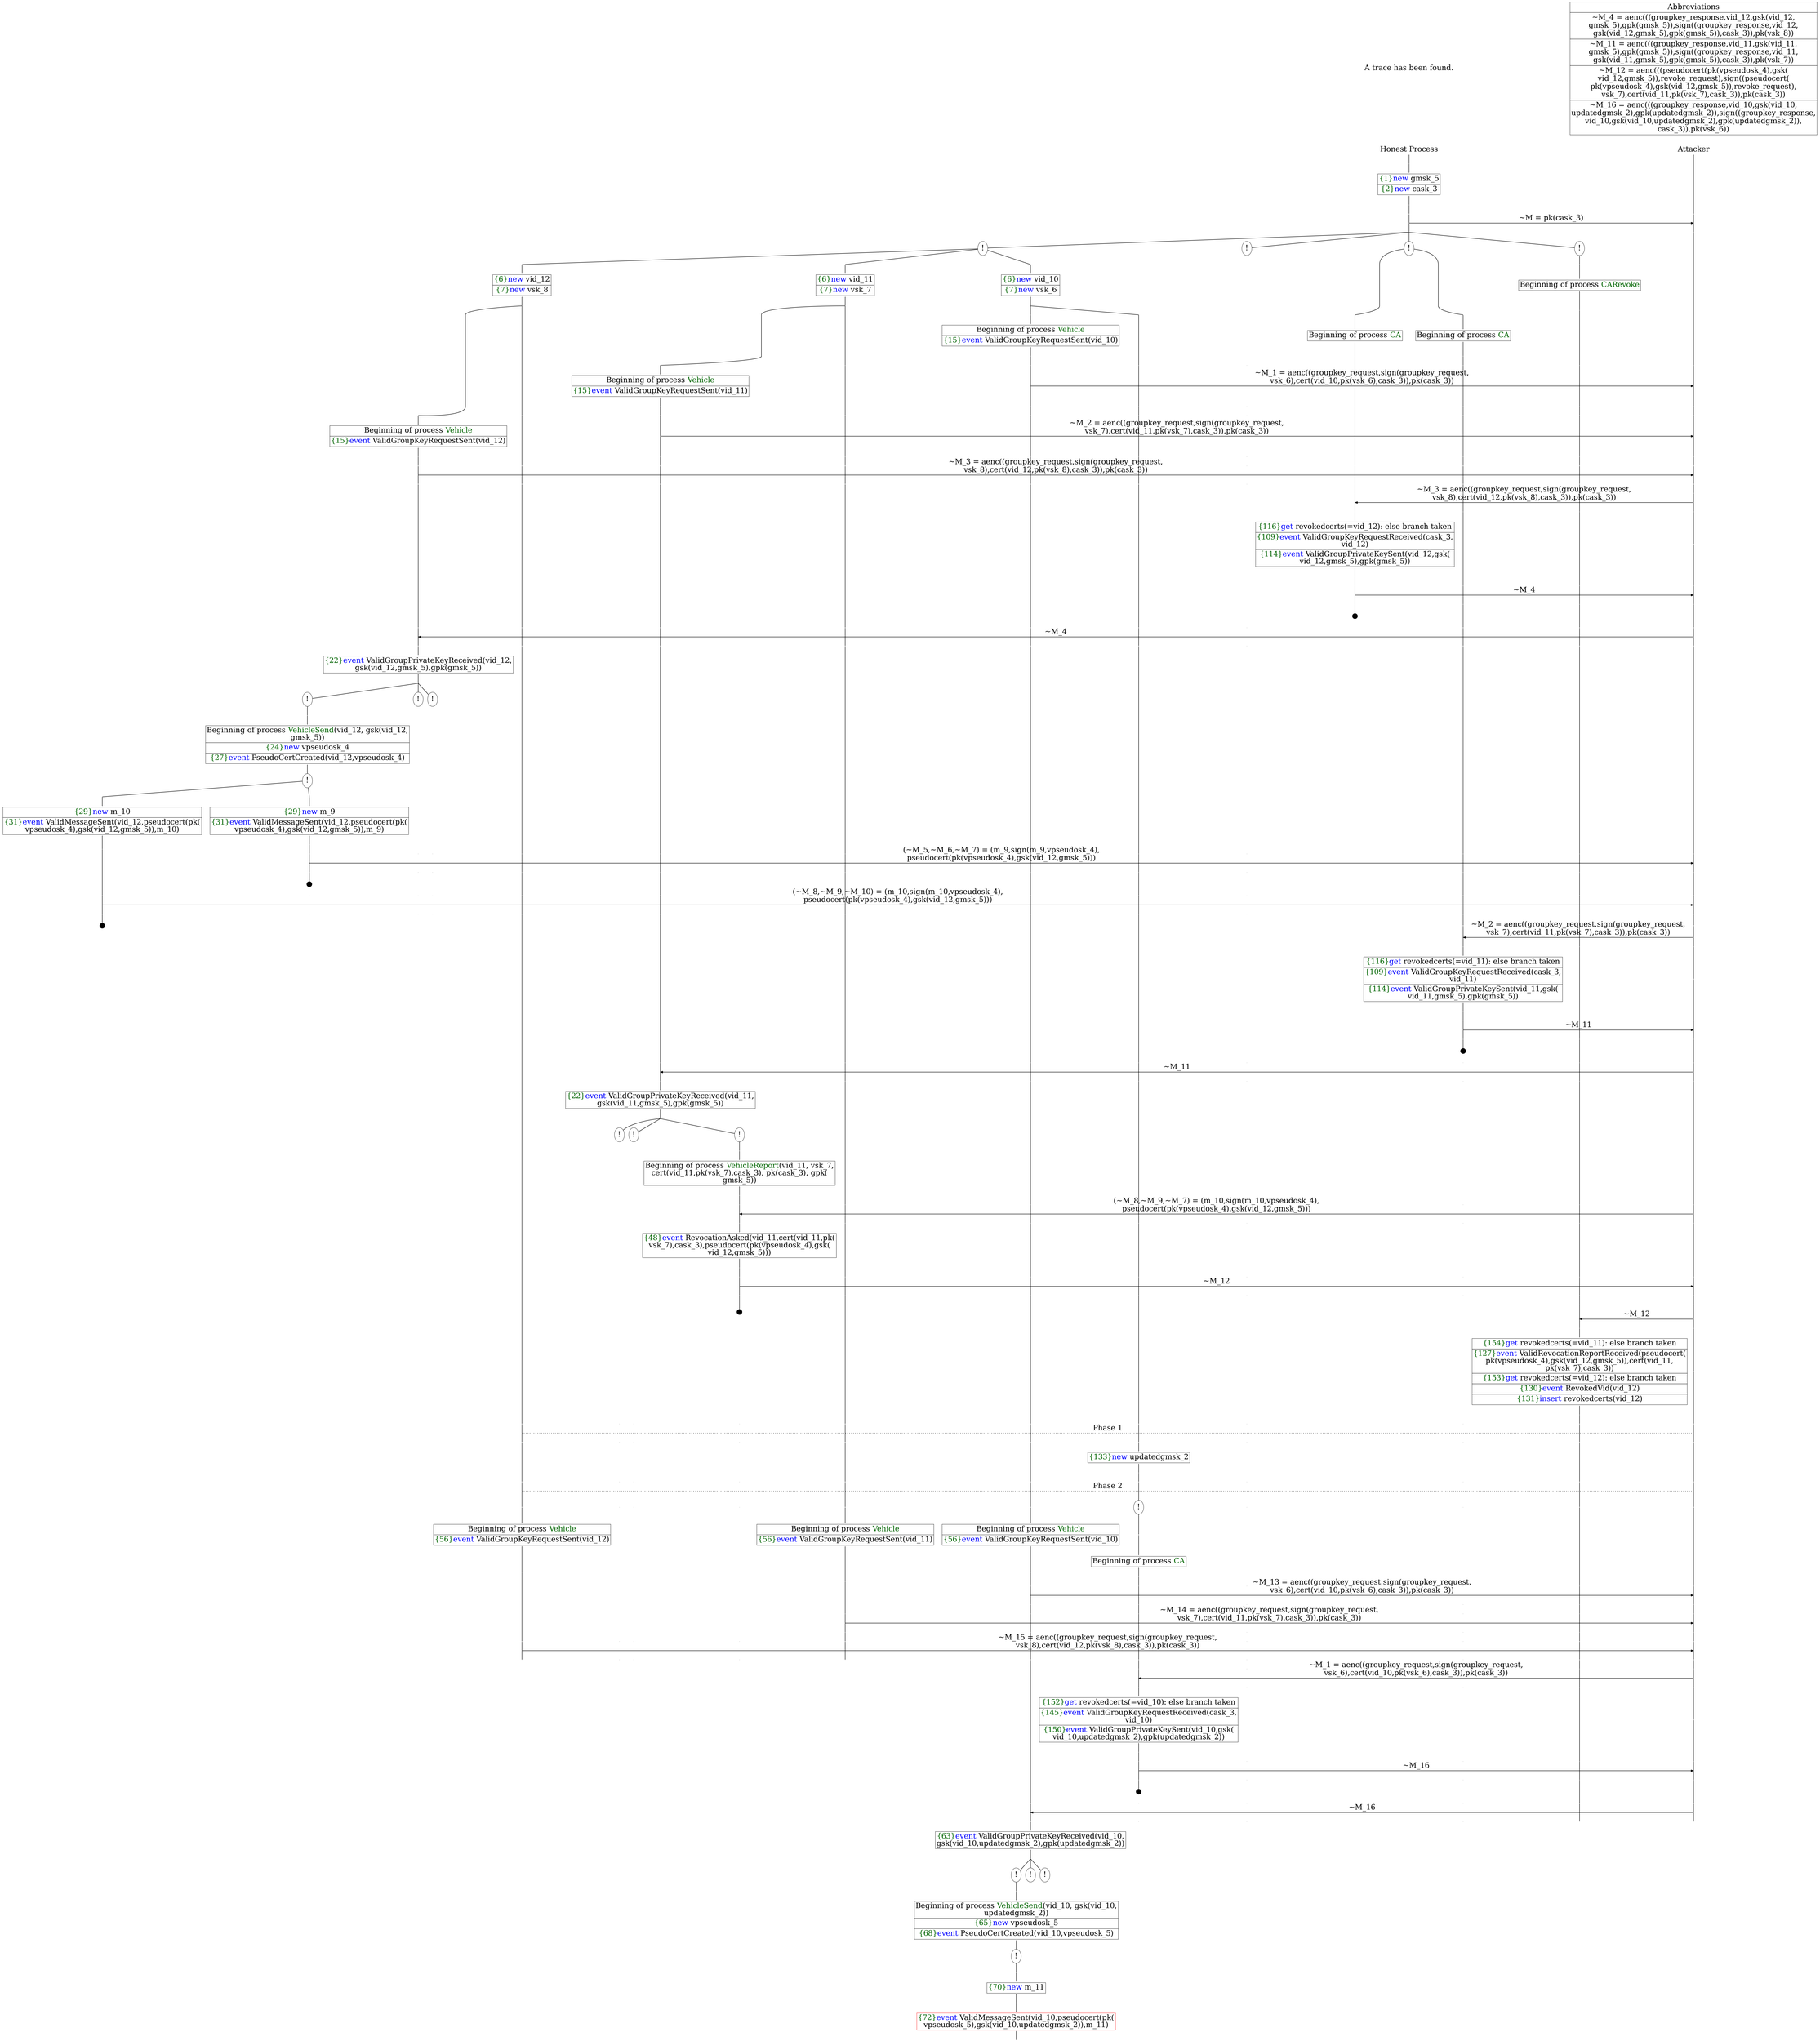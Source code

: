 digraph {
graph [ordering = out]
edge [arrowhead = none, penwidth = 1.6, fontsize = 30]
node [shape = point, width = 0, height = 0, fontsize = 30]
Trace [label = <A trace has been found.<br/>
>, shape = plaintext]
P0__0 [label = "Honest Process", shape = plaintext]
P__0 [label = "Attacker", shape = plaintext]
Trace -> P0__0 [label = "", style = invisible, weight = 100]{rank = same; P0__0 P__0}
P0__0 -> P0__1 [label = <>, weight = 100]
P0__1 -> P0__2 [label = <>, weight = 100]
P0__2 [shape = plaintext, label = <<TABLE BORDER="0" CELLBORDER="1" CELLSPACING="0" CELLPADDING="4"> <TR><TD><FONT COLOR="darkgreen">{1}</FONT><FONT COLOR="blue">new </FONT>gmsk_5</TD></TR><TR><TD><FONT COLOR="darkgreen">{2}</FONT><FONT COLOR="blue">new </FONT>cask_3</TD></TR></TABLE>>]
P0__2 -> P0__3 [label = <>, weight = 100]
P0__3 -> P0__4 [label = <>, weight = 100]
P__0 -> P__1 [label = <>, weight = 100]
{rank = same; P__1 P0__4}
P0__4 -> P0__5 [label = <>, weight = 100]
P__1 -> P__2 [label = <>, weight = 100]
{rank = same; P__2 P0__5}
P0__5 -> P__2 [label = <~M = pk(cask_3)>, arrowhead = normal]
P0__5 -> P0__6 [label = <>, weight = 100]
P__2 -> P__3 [label = <>, weight = 100]
{rank = same; P__3 P0__6}
/*RPar */
P0__6 -> P0_3__6 [label = <>]
P0__6 -> P0_2__6 [label = <>]
P0__6 -> P0_1__6 [label = <>]
P0__6 -> P0_0__6 [label = <>]
P0__6 [label = "", fixedsize = false, width = 0, height = 0, shape = none]
{rank = same; P0_0__6 P0_1__6 P0_2__6 P0_3__6}
P0_0__6 [label = "!", shape = ellipse]
P0_0_0__6 [label = "", fixedsize = false, width = 0, height = 0, shape = none]
P0_0__6 -> P0_0_0__6 [label = <>, weight = 100]
P0_0_0__6 -> P0_0_0__7 [label = <>, weight = 100]
P0_0_0__7 [shape = plaintext, label = <<TABLE BORDER="0" CELLBORDER="1" CELLSPACING="0" CELLPADDING="4"> <TR><TD>Beginning of process <FONT COLOR="darkgreen">CARevoke</FONT></TD></TR></TABLE>>]
P0_0_0__7 -> P0_0_0__8 [label = <>, weight = 100]
P0_1__6 [label = "!", shape = ellipse]
{rank = same; P0_1_1__6 P0_1_0__6}
P0_1_1__6 [label = "", fixedsize = false, width = 0, height = 0, shape = none]
P0_1__6 -> P0_1_1__6 [label = <>]
P0_1_0__6 [label = "", fixedsize = false, width = 0, height = 0, shape = none]
P0_1__6 -> P0_1_0__6 [label = <>]
P0_1_0__6 -> P0_1_0__7 [label = <>, weight = 100]
P0_1_0__7 [shape = plaintext, label = <<TABLE BORDER="0" CELLBORDER="1" CELLSPACING="0" CELLPADDING="4"> <TR><TD>Beginning of process <FONT COLOR="darkgreen">CA</FONT></TD></TR></TABLE>>]
P0_1_0__7 -> P0_1_0__8 [label = <>, weight = 100]
P0_1_1__6 -> P0_1_1__7 [label = <>, weight = 100]
P0_1_1__7 [shape = plaintext, label = <<TABLE BORDER="0" CELLBORDER="1" CELLSPACING="0" CELLPADDING="4"> <TR><TD>Beginning of process <FONT COLOR="darkgreen">CA</FONT></TD></TR></TABLE>>]
P0_1_1__7 -> P0_1_1__8 [label = <>, weight = 100]
P0_2__6 [label = "!", shape = ellipse]
P0_3__6 [label = "!", shape = ellipse]
{rank = same; P0_3_2__6 P0_3_1__6 P0_3_0__6}
P0_3_2__6 [label = "", fixedsize = false, width = 0, height = 0, shape = none]
P0_3__6 -> P0_3_2__6 [label = <>]
P0_3_1__6 [label = "", fixedsize = false, width = 0, height = 0, shape = none]
P0_3__6 -> P0_3_1__6 [label = <>]
P0_3_0__6 [label = "", fixedsize = false, width = 0, height = 0, shape = none]
P0_3__6 -> P0_3_0__6 [label = <>]
P0_3_0__6 -> P0_3_0__7 [label = <>, weight = 100]
P0_3_0__7 [shape = plaintext, label = <<TABLE BORDER="0" CELLBORDER="1" CELLSPACING="0" CELLPADDING="4"> <TR><TD><FONT COLOR="darkgreen">{6}</FONT><FONT COLOR="blue">new </FONT>vid_10</TD></TR><TR><TD><FONT COLOR="darkgreen">{7}</FONT><FONT COLOR="blue">new </FONT>vsk_6</TD></TR></TABLE>>]
P0_3_0__7 -> P0_3_0__8 [label = <>, weight = 100]
/*RPar */
P0_3_0__8 -> P0_3_0_1__8 [label = <>]
P0_3_0__8 -> P0_3_0_0__8 [label = <>]
P0_3_0__8 [label = "", fixedsize = false, width = 0, height = 0, shape = none]
{rank = same; P0_3_0_0__8 P0_3_0_1__8}
P0_3_0_1__8 -> P0_3_0_1__9 [label = <>, weight = 100]
P0_3_0_1__9 [shape = plaintext, label = <<TABLE BORDER="0" CELLBORDER="1" CELLSPACING="0" CELLPADDING="4"> <TR><TD>Beginning of process <FONT COLOR="darkgreen">Vehicle</FONT></TD></TR><TR><TD><FONT COLOR="darkgreen">{15}</FONT><FONT COLOR="blue">event</FONT> ValidGroupKeyRequestSent(vid_10)</TD></TR></TABLE>>]
P0_3_0_1__9 -> P0_3_0_1__10 [label = <>, weight = 100]
P0_3_0_1__10 -> P0_3_0_1__11 [label = <>, weight = 100]
P0_3_0_0__8 -> P0_3_0_0__9 [label = <>, weight = 100]
P0_2__7 [label = "", style = invisible]
P0_2__6 -> P0_2__7 [label = <>, weight = 100, style = invisible]
P0_1_1__8 -> P0_1_1__9 [label = <>, weight = 100]
P0_1_0__8 -> P0_1_0__9 [label = <>, weight = 100]
P0_0_0__8 -> P0_0_0__9 [label = <>, weight = 100]
P__3 -> P__4 [label = <>, weight = 100]
{rank = same; P__4 P0_0_0__9 P0_1_0__9 P0_1_1__9 P0_2__7 P0_3_0_0__9 P0_3_0_1__11}
P0_3_0_1__11 -> P0_3_0_1__12 [label = <>, weight = 100]
P__4 -> P__5 [label = <>, weight = 100]
{rank = same; P__5 P0_3_0_1__12}
P0_3_0_1__12 -> P__5 [label = <~M_1 = aenc((groupkey_request,sign(groupkey_request,<br/>
vsk_6),cert(vid_10,pk(vsk_6),cask_3)),pk(cask_3))>, arrowhead = normal]
P0_3_0_1__12 -> P0_3_0_1__13 [label = <>, weight = 100]
P0_3_0_0__9 -> P0_3_0_0__10 [label = <>, weight = 100]
P0_2__8 [label = "", style = invisible]
P0_2__7 -> P0_2__8 [label = <>, weight = 100, style = invisible]
P0_1_1__9 -> P0_1_1__10 [label = <>, weight = 100]
P0_1_0__9 -> P0_1_0__10 [label = <>, weight = 100]
P0_0_0__9 -> P0_0_0__10 [label = <>, weight = 100]
P__5 -> P__6 [label = <>, weight = 100]
{rank = same; P__6 P0_0_0__10 P0_1_0__10 P0_1_1__10 P0_2__8 P0_3_0_0__10 P0_3_0_1__13}
P0_3_1__6 -> P0_3_1__7 [label = <>, weight = 100]
P0_3_1__7 [shape = plaintext, label = <<TABLE BORDER="0" CELLBORDER="1" CELLSPACING="0" CELLPADDING="4"> <TR><TD><FONT COLOR="darkgreen">{6}</FONT><FONT COLOR="blue">new </FONT>vid_11</TD></TR><TR><TD><FONT COLOR="darkgreen">{7}</FONT><FONT COLOR="blue">new </FONT>vsk_7</TD></TR></TABLE>>]
P0_3_1__7 -> P0_3_1__8 [label = <>, weight = 100]
/*RPar */
P0_3_1__8 -> P0_3_1_1__8 [label = <>]
P0_3_1__8 -> P0_3_1_0__8 [label = <>]
P0_3_1__8 [label = "", fixedsize = false, width = 0, height = 0, shape = none]
{rank = same; P0_3_1_0__8 P0_3_1_1__8}
P0_3_1_1__8 -> P0_3_1_1__9 [label = <>, weight = 100]
P0_3_1_1__9 [shape = plaintext, label = <<TABLE BORDER="0" CELLBORDER="1" CELLSPACING="0" CELLPADDING="4"> <TR><TD>Beginning of process <FONT COLOR="darkgreen">Vehicle</FONT></TD></TR><TR><TD><FONT COLOR="darkgreen">{15}</FONT><FONT COLOR="blue">event</FONT> ValidGroupKeyRequestSent(vid_11)</TD></TR></TABLE>>]
P0_3_1_1__9 -> P0_3_1_1__10 [label = <>, weight = 100]
P0_3_1_1__10 -> P0_3_1_1__11 [label = <>, weight = 100]
P0_3_1_0__8 -> P0_3_1_0__9 [label = <>, weight = 100]
P0_3_0_1__13 -> P0_3_0_1__14 [label = <>, weight = 100]
P0_3_0_0__10 -> P0_3_0_0__11 [label = <>, weight = 100]
P0_2__9 [label = "", style = invisible]
P0_2__8 -> P0_2__9 [label = <>, weight = 100, style = invisible]
P0_1_1__10 -> P0_1_1__11 [label = <>, weight = 100]
P0_1_0__10 -> P0_1_0__11 [label = <>, weight = 100]
P0_0_0__10 -> P0_0_0__11 [label = <>, weight = 100]
P__6 -> P__7 [label = <>, weight = 100]
{rank = same; P__7 P0_0_0__11 P0_1_0__11 P0_1_1__11 P0_2__9 P0_3_0_0__11 P0_3_0_1__14 P0_3_1_0__9 P0_3_1_1__11}
P0_3_1_1__11 -> P0_3_1_1__12 [label = <>, weight = 100]
P__7 -> P__8 [label = <>, weight = 100]
{rank = same; P__8 P0_3_1_1__12}
P0_3_1_1__12 -> P__8 [label = <~M_2 = aenc((groupkey_request,sign(groupkey_request,<br/>
vsk_7),cert(vid_11,pk(vsk_7),cask_3)),pk(cask_3))>, arrowhead = normal]
P0_3_1_1__12 -> P0_3_1_1__13 [label = <>, weight = 100]
P0_3_1_0__9 -> P0_3_1_0__10 [label = <>, weight = 100]
P0_3_0_1__14 -> P0_3_0_1__15 [label = <>, weight = 100]
P0_3_0_0__11 -> P0_3_0_0__12 [label = <>, weight = 100]
P0_2__10 [label = "", style = invisible]
P0_2__9 -> P0_2__10 [label = <>, weight = 100, style = invisible]
P0_1_1__11 -> P0_1_1__12 [label = <>, weight = 100]
P0_1_0__11 -> P0_1_0__12 [label = <>, weight = 100]
P0_0_0__11 -> P0_0_0__12 [label = <>, weight = 100]
P__8 -> P__9 [label = <>, weight = 100]
{rank = same; P__9 P0_0_0__12 P0_1_0__12 P0_1_1__12 P0_2__10 P0_3_0_0__12 P0_3_0_1__15 P0_3_1_0__10 P0_3_1_1__13}
P0_3_2__6 -> P0_3_2__7 [label = <>, weight = 100]
P0_3_2__7 [shape = plaintext, label = <<TABLE BORDER="0" CELLBORDER="1" CELLSPACING="0" CELLPADDING="4"> <TR><TD><FONT COLOR="darkgreen">{6}</FONT><FONT COLOR="blue">new </FONT>vid_12</TD></TR><TR><TD><FONT COLOR="darkgreen">{7}</FONT><FONT COLOR="blue">new </FONT>vsk_8</TD></TR></TABLE>>]
P0_3_2__7 -> P0_3_2__8 [label = <>, weight = 100]
/*RPar */
P0_3_2__8 -> P0_3_2_1__8 [label = <>]
P0_3_2__8 -> P0_3_2_0__8 [label = <>]
P0_3_2__8 [label = "", fixedsize = false, width = 0, height = 0, shape = none]
{rank = same; P0_3_2_0__8 P0_3_2_1__8}
P0_3_2_1__8 -> P0_3_2_1__9 [label = <>, weight = 100]
P0_3_2_1__9 [shape = plaintext, label = <<TABLE BORDER="0" CELLBORDER="1" CELLSPACING="0" CELLPADDING="4"> <TR><TD>Beginning of process <FONT COLOR="darkgreen">Vehicle</FONT></TD></TR><TR><TD><FONT COLOR="darkgreen">{15}</FONT><FONT COLOR="blue">event</FONT> ValidGroupKeyRequestSent(vid_12)</TD></TR></TABLE>>]
P0_3_2_1__9 -> P0_3_2_1__10 [label = <>, weight = 100]
P0_3_2_1__10 -> P0_3_2_1__11 [label = <>, weight = 100]
P0_3_2_0__8 -> P0_3_2_0__9 [label = <>, weight = 100]
P0_3_1_1__13 -> P0_3_1_1__14 [label = <>, weight = 100]
P0_3_1_0__10 -> P0_3_1_0__11 [label = <>, weight = 100]
P0_3_0_1__15 -> P0_3_0_1__16 [label = <>, weight = 100]
P0_3_0_0__12 -> P0_3_0_0__13 [label = <>, weight = 100]
P0_2__11 [label = "", style = invisible]
P0_2__10 -> P0_2__11 [label = <>, weight = 100, style = invisible]
P0_1_1__12 -> P0_1_1__13 [label = <>, weight = 100]
P0_1_0__12 -> P0_1_0__13 [label = <>, weight = 100]
P0_0_0__12 -> P0_0_0__13 [label = <>, weight = 100]
P__9 -> P__10 [label = <>, weight = 100]
{rank = same; P__10 P0_0_0__13 P0_1_0__13 P0_1_1__13 P0_2__11 P0_3_0_0__13 P0_3_0_1__16 P0_3_1_0__11 P0_3_1_1__14 P0_3_2_0__9 P0_3_2_1__11}
P0_3_2_1__11 -> P0_3_2_1__12 [label = <>, weight = 100]
P__10 -> P__11 [label = <>, weight = 100]
{rank = same; P__11 P0_3_2_1__12}
P0_3_2_1__12 -> P__11 [label = <~M_3 = aenc((groupkey_request,sign(groupkey_request,<br/>
vsk_8),cert(vid_12,pk(vsk_8),cask_3)),pk(cask_3))>, arrowhead = normal]
P0_3_2_1__12 -> P0_3_2_1__13 [label = <>, weight = 100]
P0_3_2_0__9 -> P0_3_2_0__10 [label = <>, weight = 100]
P0_3_1_1__14 -> P0_3_1_1__15 [label = <>, weight = 100]
P0_3_1_0__11 -> P0_3_1_0__12 [label = <>, weight = 100]
P0_3_0_1__16 -> P0_3_0_1__17 [label = <>, weight = 100]
P0_3_0_0__13 -> P0_3_0_0__14 [label = <>, weight = 100]
P0_2__12 [label = "", style = invisible]
P0_2__11 -> P0_2__12 [label = <>, weight = 100, style = invisible]
P0_1_1__13 -> P0_1_1__14 [label = <>, weight = 100]
P0_1_0__13 -> P0_1_0__14 [label = <>, weight = 100]
P0_0_0__13 -> P0_0_0__14 [label = <>, weight = 100]
P__11 -> P__12 [label = <>, weight = 100]
{rank = same; P__12 P0_0_0__14 P0_1_0__14 P0_1_1__14 P0_2__12 P0_3_0_0__14 P0_3_0_1__17 P0_3_1_0__12 P0_3_1_1__15 P0_3_2_0__10 P0_3_2_1__13}
P0_1_1__14 -> P0_1_1__15 [label = <>, weight = 100]
P0_1_0__14 -> P0_1_0__15 [label = <>, weight = 100]
P0_0_0__14 -> P0_0_0__15 [label = <>, weight = 100]
P__12 -> P__13 [label = <>, weight = 100]
{rank = same; P__13 P0_0_0__15 P0_1_0__15 P0_1_1__15}
P0_1_1__15 -> P0_1_1__16 [label = <>, weight = 100]
P__13 -> P__14 [label = <>, weight = 100]
{rank = same; P__14 P0_1_1__16}
P0_1_1__16 -> P__14 [label = <~M_3 = aenc((groupkey_request,sign(groupkey_request,<br/>
vsk_8),cert(vid_12,pk(vsk_8),cask_3)),pk(cask_3))>, dir = back, arrowhead = normal]
P0_1_1__16 -> P0_1_1__17 [label = <>, weight = 100]
P0_1_0__15 -> P0_1_0__16 [label = <>, weight = 100]
P0_0_0__15 -> P0_0_0__16 [label = <>, weight = 100]
P__14 -> P__15 [label = <>, weight = 100]
{rank = same; P__15 P0_0_0__16 P0_1_0__16 P0_1_1__17}
P0_1_1__17 -> P0_1_1__18 [label = <>, weight = 100]
P0_1_1__18 [shape = plaintext, label = <<TABLE BORDER="0" CELLBORDER="1" CELLSPACING="0" CELLPADDING="4"> <TR><TD><FONT COLOR="darkgreen">{116}</FONT><FONT COLOR="blue">get</FONT> revokedcerts(=vid_12): else branch taken<br/>
</TD></TR><TR><TD><FONT COLOR="darkgreen">{109}</FONT><FONT COLOR="blue">event</FONT> ValidGroupKeyRequestReceived(cask_3,<br/>
vid_12)</TD></TR><TR><TD><FONT COLOR="darkgreen">{114}</FONT><FONT COLOR="blue">event</FONT> ValidGroupPrivateKeySent(vid_12,gsk(<br/>
vid_12,gmsk_5),gpk(gmsk_5))</TD></TR></TABLE>>]
P0_1_1__18 -> P0_1_1__19 [label = <>, weight = 100]
P__15 -> P__16 [label = <>, weight = 100]
{rank = same; P__16 P0_1_1__18}
P0_1_1__19 -> P0_1_1__20 [label = <>, weight = 100]
P0_1_0__16 -> P0_1_0__17 [label = <>, weight = 100]
P0_0_0__16 -> P0_0_0__17 [label = <>, weight = 100]
P__16 -> P__17 [label = <>, weight = 100]
{rank = same; P__17 P0_0_0__17 P0_1_0__17 P0_1_1__20}
P0_1_1__20 -> P0_1_1__21 [label = <>, weight = 100]
P__17 -> P__18 [label = <>, weight = 100]
{rank = same; P__18 P0_1_1__21}
P0_1_1__21 -> P__18 [label = <~M_4>, arrowhead = normal]
P0_1_1__21 -> P0_1_1__22 [label = <>, weight = 100]
P0_1_0__17 -> P0_1_0__18 [label = <>, weight = 100]
P0_0_0__17 -> P0_0_0__18 [label = <>, weight = 100]
P__18 -> P__19 [label = <>, weight = 100]
{rank = same; P__19 P0_0_0__18 P0_1_0__18 P0_1_1__22}
P0_1_1__23 [label = "", width = 0.3, height = 0.3]
P0_1_1__22 -> P0_1_1__23 [label = <>, weight = 100]
P0_3_2_1__13 -> P0_3_2_1__14 [label = <>, weight = 100]
P0_3_2_0__10 -> P0_3_2_0__11 [label = <>, weight = 100]
P0_3_1_1__15 -> P0_3_1_1__16 [label = <>, weight = 100]
P0_3_1_0__12 -> P0_3_1_0__13 [label = <>, weight = 100]
P0_3_0_1__17 -> P0_3_0_1__18 [label = <>, weight = 100]
P0_3_0_0__14 -> P0_3_0_0__15 [label = <>, weight = 100]
P0_2__13 [label = "", style = invisible]
P0_2__12 -> P0_2__13 [label = <>, weight = 100, style = invisible]
P0_1_1__24 [label = "", style = invisible]
P0_1_1__23 -> P0_1_1__24 [label = <>, weight = 100, style = invisible]
P0_1_0__18 -> P0_1_0__19 [label = <>, weight = 100]
P0_0_0__18 -> P0_0_0__19 [label = <>, weight = 100]
P__19 -> P__20 [label = <>, weight = 100]
{rank = same; P__20 P0_0_0__19 P0_1_0__19 P0_1_1__24 P0_2__13 P0_3_0_0__15 P0_3_0_1__18 P0_3_1_0__13 P0_3_1_1__16 P0_3_2_0__11 P0_3_2_1__14}
P0_3_2_1__14 -> P0_3_2_1__15 [label = <>, weight = 100]
P__20 -> P__21 [label = <>, weight = 100]
{rank = same; P__21 P0_3_2_1__15}
P0_3_2_1__15 -> P__21 [label = <~M_4>, dir = back, arrowhead = normal]
P0_3_2_1__15 -> P0_3_2_1__16 [label = <>, weight = 100]
P0_3_2_0__11 -> P0_3_2_0__12 [label = <>, weight = 100]
P0_3_1_1__16 -> P0_3_1_1__17 [label = <>, weight = 100]
P0_3_1_0__13 -> P0_3_1_0__14 [label = <>, weight = 100]
P0_3_0_1__18 -> P0_3_0_1__19 [label = <>, weight = 100]
P0_3_0_0__15 -> P0_3_0_0__16 [label = <>, weight = 100]
P0_2__14 [label = "", style = invisible]
P0_2__13 -> P0_2__14 [label = <>, weight = 100, style = invisible]
P0_1_1__25 [label = "", style = invisible]
P0_1_1__24 -> P0_1_1__25 [label = <>, weight = 100, style = invisible]
P0_1_0__19 -> P0_1_0__20 [label = <>, weight = 100]
P0_0_0__19 -> P0_0_0__20 [label = <>, weight = 100]
P__21 -> P__22 [label = <>, weight = 100]
{rank = same; P__22 P0_0_0__20 P0_1_0__20 P0_1_1__25 P0_2__14 P0_3_0_0__16 P0_3_0_1__19 P0_3_1_0__14 P0_3_1_1__17 P0_3_2_0__12 P0_3_2_1__16}
P0_3_2_1__16 -> P0_3_2_1__17 [label = <>, weight = 100]
P0_3_2_1__17 [shape = plaintext, label = <<TABLE BORDER="0" CELLBORDER="1" CELLSPACING="0" CELLPADDING="4"> <TR><TD><FONT COLOR="darkgreen">{22}</FONT><FONT COLOR="blue">event</FONT> ValidGroupPrivateKeyReceived(vid_12,<br/>
gsk(vid_12,gmsk_5),gpk(gmsk_5))</TD></TR></TABLE>>]
P0_3_2_1__17 -> P0_3_2_1__18 [label = <>, weight = 100]
/*RPar */
P0_3_2_1__18 -> P0_3_2_1_2__18 [label = <>]
P0_3_2_1__18 -> P0_3_2_1_1__18 [label = <>]
P0_3_2_1__18 -> P0_3_2_1_0__18 [label = <>]
P0_3_2_1__18 [label = "", fixedsize = false, width = 0, height = 0, shape = none]
{rank = same; P0_3_2_1_0__18 P0_3_2_1_1__18 P0_3_2_1_2__18}
P0_3_2_1_0__18 [label = "!", shape = ellipse]
P0_3_2_1_1__18 [label = "!", shape = ellipse]
P0_3_2_1_2__18 [label = "!", shape = ellipse]
P0_3_2_1_2_0__18 [label = "", fixedsize = false, width = 0, height = 0, shape = none]
P0_3_2_1_2__18 -> P0_3_2_1_2_0__18 [label = <>, weight = 100]
P0_3_2_1_2_0__18 -> P0_3_2_1_2_0__19 [label = <>, weight = 100]
P0_3_2_1_2_0__19 [shape = plaintext, label = <<TABLE BORDER="0" CELLBORDER="1" CELLSPACING="0" CELLPADDING="4"> <TR><TD>Beginning of process <FONT COLOR="darkgreen">VehicleSend</FONT>(vid_12, gsk(vid_12,<br/>
gmsk_5))</TD></TR><TR><TD><FONT COLOR="darkgreen">{24}</FONT><FONT COLOR="blue">new </FONT>vpseudosk_4</TD></TR><TR><TD><FONT COLOR="darkgreen">{27}</FONT><FONT COLOR="blue">event</FONT> PseudoCertCreated(vid_12,vpseudosk_4)<br/>
</TD></TR></TABLE>>]
P0_3_2_1_2_0__19 -> P0_3_2_1_2_0__20 [label = <>, weight = 100]
P0_3_2_1_2_0__20 [label = "!", shape = ellipse]
{rank = same; P0_3_2_1_2_0_1__20 P0_3_2_1_2_0_0__20}
P0_3_2_1_2_0_1__20 [label = "", fixedsize = false, width = 0, height = 0, shape = none]
P0_3_2_1_2_0__20 -> P0_3_2_1_2_0_1__20 [label = <>]
P0_3_2_1_2_0_0__20 [label = "", fixedsize = false, width = 0, height = 0, shape = none]
P0_3_2_1_2_0__20 -> P0_3_2_1_2_0_0__20 [label = <>]
P0_3_2_1_2_0_0__20 -> P0_3_2_1_2_0_0__21 [label = <>, weight = 100]
P0_3_2_1_2_0_0__21 [shape = plaintext, label = <<TABLE BORDER="0" CELLBORDER="1" CELLSPACING="0" CELLPADDING="4"> <TR><TD><FONT COLOR="darkgreen">{29}</FONT><FONT COLOR="blue">new </FONT>m_9</TD></TR><TR><TD><FONT COLOR="darkgreen">{31}</FONT><FONT COLOR="blue">event</FONT> ValidMessageSent(vid_12,pseudocert(pk(<br/>
vpseudosk_4),gsk(vid_12,gmsk_5)),m_9)</TD></TR></TABLE>>]
P0_3_2_1_2_0_0__21 -> P0_3_2_1_2_0_0__22 [label = <>, weight = 100]
P0_3_2_1_2_0_0__22 -> P0_3_2_1_2_0_0__23 [label = <>, weight = 100]
P0_3_2_1_1__19 [label = "", style = invisible]
P0_3_2_1_1__18 -> P0_3_2_1_1__19 [label = <>, weight = 100, style = invisible]
P0_3_2_1_0__19 [label = "", style = invisible]
P0_3_2_1_0__18 -> P0_3_2_1_0__19 [label = <>, weight = 100, style = invisible]
P0_3_2_0__12 -> P0_3_2_0__13 [label = <>, weight = 100]
P0_3_1_1__17 -> P0_3_1_1__18 [label = <>, weight = 100]
P0_3_1_0__14 -> P0_3_1_0__15 [label = <>, weight = 100]
P0_3_0_1__19 -> P0_3_0_1__20 [label = <>, weight = 100]
P0_3_0_0__16 -> P0_3_0_0__17 [label = <>, weight = 100]
P0_2__15 [label = "", style = invisible]
P0_2__14 -> P0_2__15 [label = <>, weight = 100, style = invisible]
P0_1_1__26 [label = "", style = invisible]
P0_1_1__25 -> P0_1_1__26 [label = <>, weight = 100, style = invisible]
P0_1_0__20 -> P0_1_0__21 [label = <>, weight = 100]
P0_0_0__20 -> P0_0_0__21 [label = <>, weight = 100]
P__22 -> P__23 [label = <>, weight = 100]
{rank = same; P__23 P0_0_0__21 P0_1_0__21 P0_1_1__26 P0_2__15 P0_3_0_0__17 P0_3_0_1__20 P0_3_1_0__15 P0_3_1_1__18 P0_3_2_0__13 P0_3_2_1_0__19 P0_3_2_1_1__19 P0_3_2_1_2_0_0__23}
P0_3_2_1_2_0_0__23 -> P0_3_2_1_2_0_0__24 [label = <>, weight = 100]
P__23 -> P__24 [label = <>, weight = 100]
{rank = same; P__24 P0_3_2_1_2_0_0__24}
P0_3_2_1_2_0_0__24 -> P__24 [label = <(~M_5,~M_6,~M_7) = (m_9,sign(m_9,vpseudosk_4),<br/>
pseudocert(pk(vpseudosk_4),gsk(vid_12,gmsk_5)))>, arrowhead = normal]
P0_3_2_1_2_0_0__24 -> P0_3_2_1_2_0_0__25 [label = <>, weight = 100]
P0_3_2_1_1__20 [label = "", style = invisible]
P0_3_2_1_1__19 -> P0_3_2_1_1__20 [label = <>, weight = 100, style = invisible]
P0_3_2_1_0__20 [label = "", style = invisible]
P0_3_2_1_0__19 -> P0_3_2_1_0__20 [label = <>, weight = 100, style = invisible]
P0_3_2_0__13 -> P0_3_2_0__14 [label = <>, weight = 100]
P0_3_1_1__18 -> P0_3_1_1__19 [label = <>, weight = 100]
P0_3_1_0__15 -> P0_3_1_0__16 [label = <>, weight = 100]
P0_3_0_1__20 -> P0_3_0_1__21 [label = <>, weight = 100]
P0_3_0_0__17 -> P0_3_0_0__18 [label = <>, weight = 100]
P0_2__16 [label = "", style = invisible]
P0_2__15 -> P0_2__16 [label = <>, weight = 100, style = invisible]
P0_1_1__27 [label = "", style = invisible]
P0_1_1__26 -> P0_1_1__27 [label = <>, weight = 100, style = invisible]
P0_1_0__21 -> P0_1_0__22 [label = <>, weight = 100]
P0_0_0__21 -> P0_0_0__22 [label = <>, weight = 100]
P__24 -> P__25 [label = <>, weight = 100]
{rank = same; P__25 P0_0_0__22 P0_1_0__22 P0_1_1__27 P0_2__16 P0_3_0_0__18 P0_3_0_1__21 P0_3_1_0__16 P0_3_1_1__19 P0_3_2_0__14 P0_3_2_1_0__20 P0_3_2_1_1__20 P0_3_2_1_2_0_0__25}
P0_3_2_1_2_0_0__26 [label = "", width = 0.3, height = 0.3]
P0_3_2_1_2_0_0__25 -> P0_3_2_1_2_0_0__26 [label = <>, weight = 100]
P0_3_2_1_2_0_1__20 -> P0_3_2_1_2_0_1__21 [label = <>, weight = 100]
P0_3_2_1_2_0_1__21 [shape = plaintext, label = <<TABLE BORDER="0" CELLBORDER="1" CELLSPACING="0" CELLPADDING="4"> <TR><TD><FONT COLOR="darkgreen">{29}</FONT><FONT COLOR="blue">new </FONT>m_10</TD></TR><TR><TD><FONT COLOR="darkgreen">{31}</FONT><FONT COLOR="blue">event</FONT> ValidMessageSent(vid_12,pseudocert(pk(<br/>
vpseudosk_4),gsk(vid_12,gmsk_5)),m_10)</TD></TR></TABLE>>]
P0_3_2_1_2_0_1__21 -> P0_3_2_1_2_0_1__22 [label = <>, weight = 100]
P0_3_2_1_2_0_1__22 -> P0_3_2_1_2_0_1__23 [label = <>, weight = 100]
P0_3_2_1_2_0_0__27 [label = "", style = invisible]
P0_3_2_1_2_0_0__26 -> P0_3_2_1_2_0_0__27 [label = <>, weight = 100, style = invisible]
P0_3_2_1_1__21 [label = "", style = invisible]
P0_3_2_1_1__20 -> P0_3_2_1_1__21 [label = <>, weight = 100, style = invisible]
P0_3_2_1_0__21 [label = "", style = invisible]
P0_3_2_1_0__20 -> P0_3_2_1_0__21 [label = <>, weight = 100, style = invisible]
P0_3_2_0__14 -> P0_3_2_0__15 [label = <>, weight = 100]
P0_3_1_1__19 -> P0_3_1_1__20 [label = <>, weight = 100]
P0_3_1_0__16 -> P0_3_1_0__17 [label = <>, weight = 100]
P0_3_0_1__21 -> P0_3_0_1__22 [label = <>, weight = 100]
P0_3_0_0__18 -> P0_3_0_0__19 [label = <>, weight = 100]
P0_2__17 [label = "", style = invisible]
P0_2__16 -> P0_2__17 [label = <>, weight = 100, style = invisible]
P0_1_1__28 [label = "", style = invisible]
P0_1_1__27 -> P0_1_1__28 [label = <>, weight = 100, style = invisible]
P0_1_0__22 -> P0_1_0__23 [label = <>, weight = 100]
P0_0_0__22 -> P0_0_0__23 [label = <>, weight = 100]
P__25 -> P__26 [label = <>, weight = 100]
{rank = same; P__26 P0_0_0__23 P0_1_0__23 P0_1_1__28 P0_2__17 P0_3_0_0__19 P0_3_0_1__22 P0_3_1_0__17 P0_3_1_1__20 P0_3_2_0__15 P0_3_2_1_0__21 P0_3_2_1_1__21 P0_3_2_1_2_0_0__27 P0_3_2_1_2_0_1__23}
P0_3_2_1_2_0_1__23 -> P0_3_2_1_2_0_1__24 [label = <>, weight = 100]
P__26 -> P__27 [label = <>, weight = 100]
{rank = same; P__27 P0_3_2_1_2_0_1__24}
P0_3_2_1_2_0_1__24 -> P__27 [label = <(~M_8,~M_9,~M_10) = (m_10,sign(m_10,vpseudosk_4),<br/>
pseudocert(pk(vpseudosk_4),gsk(vid_12,gmsk_5)))>, arrowhead = normal]
P0_3_2_1_2_0_1__24 -> P0_3_2_1_2_0_1__25 [label = <>, weight = 100]
P0_3_2_1_2_0_0__28 [label = "", style = invisible]
P0_3_2_1_2_0_0__27 -> P0_3_2_1_2_0_0__28 [label = <>, weight = 100, style = invisible]
P0_3_2_1_1__22 [label = "", style = invisible]
P0_3_2_1_1__21 -> P0_3_2_1_1__22 [label = <>, weight = 100, style = invisible]
P0_3_2_1_0__22 [label = "", style = invisible]
P0_3_2_1_0__21 -> P0_3_2_1_0__22 [label = <>, weight = 100, style = invisible]
P0_3_2_0__15 -> P0_3_2_0__16 [label = <>, weight = 100]
P0_3_1_1__20 -> P0_3_1_1__21 [label = <>, weight = 100]
P0_3_1_0__17 -> P0_3_1_0__18 [label = <>, weight = 100]
P0_3_0_1__22 -> P0_3_0_1__23 [label = <>, weight = 100]
P0_3_0_0__19 -> P0_3_0_0__20 [label = <>, weight = 100]
P0_2__18 [label = "", style = invisible]
P0_2__17 -> P0_2__18 [label = <>, weight = 100, style = invisible]
P0_1_1__29 [label = "", style = invisible]
P0_1_1__28 -> P0_1_1__29 [label = <>, weight = 100, style = invisible]
P0_1_0__23 -> P0_1_0__24 [label = <>, weight = 100]
P0_0_0__23 -> P0_0_0__24 [label = <>, weight = 100]
P__27 -> P__28 [label = <>, weight = 100]
{rank = same; P__28 P0_0_0__24 P0_1_0__24 P0_1_1__29 P0_2__18 P0_3_0_0__20 P0_3_0_1__23 P0_3_1_0__18 P0_3_1_1__21 P0_3_2_0__16 P0_3_2_1_0__22 P0_3_2_1_1__22 P0_3_2_1_2_0_0__28 P0_3_2_1_2_0_1__25}
P0_3_2_1_2_0_1__26 [label = "", width = 0.3, height = 0.3]
P0_3_2_1_2_0_1__25 -> P0_3_2_1_2_0_1__26 [label = <>, weight = 100]
P0_1_0__24 -> P0_1_0__25 [label = <>, weight = 100]
P0_0_0__24 -> P0_0_0__25 [label = <>, weight = 100]
P__28 -> P__29 [label = <>, weight = 100]
{rank = same; P__29 P0_0_0__25 P0_1_0__25}
P0_1_0__25 -> P0_1_0__26 [label = <>, weight = 100]
P__29 -> P__30 [label = <>, weight = 100]
{rank = same; P__30 P0_1_0__26}
P0_1_0__26 -> P__30 [label = <~M_2 = aenc((groupkey_request,sign(groupkey_request,<br/>
vsk_7),cert(vid_11,pk(vsk_7),cask_3)),pk(cask_3))>, dir = back, arrowhead = normal]
P0_1_0__26 -> P0_1_0__27 [label = <>, weight = 100]
P0_0_0__25 -> P0_0_0__26 [label = <>, weight = 100]
P__30 -> P__31 [label = <>, weight = 100]
{rank = same; P__31 P0_0_0__26 P0_1_0__27}
P0_1_0__27 -> P0_1_0__28 [label = <>, weight = 100]
P0_1_0__28 [shape = plaintext, label = <<TABLE BORDER="0" CELLBORDER="1" CELLSPACING="0" CELLPADDING="4"> <TR><TD><FONT COLOR="darkgreen">{116}</FONT><FONT COLOR="blue">get</FONT> revokedcerts(=vid_11): else branch taken<br/>
</TD></TR><TR><TD><FONT COLOR="darkgreen">{109}</FONT><FONT COLOR="blue">event</FONT> ValidGroupKeyRequestReceived(cask_3,<br/>
vid_11)</TD></TR><TR><TD><FONT COLOR="darkgreen">{114}</FONT><FONT COLOR="blue">event</FONT> ValidGroupPrivateKeySent(vid_11,gsk(<br/>
vid_11,gmsk_5),gpk(gmsk_5))</TD></TR></TABLE>>]
P0_1_0__28 -> P0_1_0__29 [label = <>, weight = 100]
P__31 -> P__32 [label = <>, weight = 100]
{rank = same; P__32 P0_1_0__28}
P0_1_0__29 -> P0_1_0__30 [label = <>, weight = 100]
P0_0_0__26 -> P0_0_0__27 [label = <>, weight = 100]
P__32 -> P__33 [label = <>, weight = 100]
{rank = same; P__33 P0_0_0__27 P0_1_0__30}
P0_1_0__30 -> P0_1_0__31 [label = <>, weight = 100]
P__33 -> P__34 [label = <>, weight = 100]
{rank = same; P__34 P0_1_0__31}
P0_1_0__31 -> P__34 [label = <~M_11>, arrowhead = normal]
P0_1_0__31 -> P0_1_0__32 [label = <>, weight = 100]
P0_0_0__27 -> P0_0_0__28 [label = <>, weight = 100]
P__34 -> P__35 [label = <>, weight = 100]
{rank = same; P__35 P0_0_0__28 P0_1_0__32}
P0_1_0__33 [label = "", width = 0.3, height = 0.3]
P0_1_0__32 -> P0_1_0__33 [label = <>, weight = 100]
P0_3_1_1__21 -> P0_3_1_1__22 [label = <>, weight = 100]
P0_3_1_0__18 -> P0_3_1_0__19 [label = <>, weight = 100]
P0_3_0_1__23 -> P0_3_0_1__24 [label = <>, weight = 100]
P0_3_0_0__20 -> P0_3_0_0__21 [label = <>, weight = 100]
P0_2__19 [label = "", style = invisible]
P0_2__18 -> P0_2__19 [label = <>, weight = 100, style = invisible]
P0_1_1__30 [label = "", style = invisible]
P0_1_1__29 -> P0_1_1__30 [label = <>, weight = 100, style = invisible]
P0_1_0__34 [label = "", style = invisible]
P0_1_0__33 -> P0_1_0__34 [label = <>, weight = 100, style = invisible]
P0_0_0__28 -> P0_0_0__29 [label = <>, weight = 100]
P__35 -> P__36 [label = <>, weight = 100]
{rank = same; P__36 P0_0_0__29 P0_1_0__34 P0_1_1__30 P0_2__19 P0_3_0_0__21 P0_3_0_1__24 P0_3_1_0__19 P0_3_1_1__22}
P0_3_1_1__22 -> P0_3_1_1__23 [label = <>, weight = 100]
P__36 -> P__37 [label = <>, weight = 100]
{rank = same; P__37 P0_3_1_1__23}
P0_3_1_1__23 -> P__37 [label = <~M_11>, dir = back, arrowhead = normal]
P0_3_1_1__23 -> P0_3_1_1__24 [label = <>, weight = 100]
P0_3_1_0__19 -> P0_3_1_0__20 [label = <>, weight = 100]
P0_3_0_1__24 -> P0_3_0_1__25 [label = <>, weight = 100]
P0_3_0_0__21 -> P0_3_0_0__22 [label = <>, weight = 100]
P0_2__20 [label = "", style = invisible]
P0_2__19 -> P0_2__20 [label = <>, weight = 100, style = invisible]
P0_1_1__31 [label = "", style = invisible]
P0_1_1__30 -> P0_1_1__31 [label = <>, weight = 100, style = invisible]
P0_1_0__35 [label = "", style = invisible]
P0_1_0__34 -> P0_1_0__35 [label = <>, weight = 100, style = invisible]
P0_0_0__29 -> P0_0_0__30 [label = <>, weight = 100]
P__37 -> P__38 [label = <>, weight = 100]
{rank = same; P__38 P0_0_0__30 P0_1_0__35 P0_1_1__31 P0_2__20 P0_3_0_0__22 P0_3_0_1__25 P0_3_1_0__20 P0_3_1_1__24}
P0_3_1_1__24 -> P0_3_1_1__25 [label = <>, weight = 100]
P0_3_1_1__25 [shape = plaintext, label = <<TABLE BORDER="0" CELLBORDER="1" CELLSPACING="0" CELLPADDING="4"> <TR><TD><FONT COLOR="darkgreen">{22}</FONT><FONT COLOR="blue">event</FONT> ValidGroupPrivateKeyReceived(vid_11,<br/>
gsk(vid_11,gmsk_5),gpk(gmsk_5))</TD></TR></TABLE>>]
P0_3_1_1__25 -> P0_3_1_1__26 [label = <>, weight = 100]
/*RPar */
P0_3_1_1__26 -> P0_3_1_1_2__26 [label = <>]
P0_3_1_1__26 -> P0_3_1_1_1__26 [label = <>]
P0_3_1_1__26 -> P0_3_1_1_0__26 [label = <>]
P0_3_1_1__26 [label = "", fixedsize = false, width = 0, height = 0, shape = none]
{rank = same; P0_3_1_1_0__26 P0_3_1_1_1__26 P0_3_1_1_2__26}
P0_3_1_1_0__26 [label = "!", shape = ellipse]
P0_3_1_1_0_0__26 [label = "", fixedsize = false, width = 0, height = 0, shape = none]
P0_3_1_1_0__26 -> P0_3_1_1_0_0__26 [label = <>, weight = 100]
P0_3_1_1_0_0__26 -> P0_3_1_1_0_0__27 [label = <>, weight = 100]
P0_3_1_1_0_0__27 [shape = plaintext, label = <<TABLE BORDER="0" CELLBORDER="1" CELLSPACING="0" CELLPADDING="4"> <TR><TD>Beginning of process <FONT COLOR="darkgreen">VehicleReport</FONT>(vid_11, vsk_7,<br/>
cert(vid_11,pk(vsk_7),cask_3), pk(cask_3), gpk(<br/>
gmsk_5))</TD></TR></TABLE>>]
P0_3_1_1_0_0__27 -> P0_3_1_1_0_0__28 [label = <>, weight = 100]
P0_3_1_1_1__26 [label = "!", shape = ellipse]
P0_3_1_1_2__26 [label = "!", shape = ellipse]
P0_3_1_1_0_0__28 -> P0_3_1_1_0_0__29 [label = <>, weight = 100]
P0_3_1_0__20 -> P0_3_1_0__21 [label = <>, weight = 100]
P0_3_0_1__25 -> P0_3_0_1__26 [label = <>, weight = 100]
P0_3_0_0__22 -> P0_3_0_0__23 [label = <>, weight = 100]
P0_2__21 [label = "", style = invisible]
P0_2__20 -> P0_2__21 [label = <>, weight = 100, style = invisible]
P0_1_1__32 [label = "", style = invisible]
P0_1_1__31 -> P0_1_1__32 [label = <>, weight = 100, style = invisible]
P0_1_0__36 [label = "", style = invisible]
P0_1_0__35 -> P0_1_0__36 [label = <>, weight = 100, style = invisible]
P0_0_0__30 -> P0_0_0__31 [label = <>, weight = 100]
P__38 -> P__39 [label = <>, weight = 100]
{rank = same; P__39 P0_0_0__31 P0_1_0__36 P0_1_1__32 P0_2__21 P0_3_0_0__23 P0_3_0_1__26 P0_3_1_0__21 P0_3_1_1_0_0__29}
P0_3_1_1_0_0__29 -> P0_3_1_1_0_0__30 [label = <>, weight = 100]
P__39 -> P__40 [label = <>, weight = 100]
{rank = same; P__40 P0_3_1_1_0_0__30}
P0_3_1_1_0_0__30 -> P__40 [label = <(~M_8,~M_9,~M_7) = (m_10,sign(m_10,vpseudosk_4),<br/>
pseudocert(pk(vpseudosk_4),gsk(vid_12,gmsk_5)))>, dir = back, arrowhead = normal]
P0_3_1_1_0_0__30 -> P0_3_1_1_0_0__31 [label = <>, weight = 100]
P0_3_1_0__21 -> P0_3_1_0__22 [label = <>, weight = 100]
P0_3_0_1__26 -> P0_3_0_1__27 [label = <>, weight = 100]
P0_3_0_0__23 -> P0_3_0_0__24 [label = <>, weight = 100]
P0_2__22 [label = "", style = invisible]
P0_2__21 -> P0_2__22 [label = <>, weight = 100, style = invisible]
P0_1_1__33 [label = "", style = invisible]
P0_1_1__32 -> P0_1_1__33 [label = <>, weight = 100, style = invisible]
P0_1_0__37 [label = "", style = invisible]
P0_1_0__36 -> P0_1_0__37 [label = <>, weight = 100, style = invisible]
P0_0_0__31 -> P0_0_0__32 [label = <>, weight = 100]
P__40 -> P__41 [label = <>, weight = 100]
{rank = same; P__41 P0_0_0__32 P0_1_0__37 P0_1_1__33 P0_2__22 P0_3_0_0__24 P0_3_0_1__27 P0_3_1_0__22 P0_3_1_1_0_0__31}
P0_3_1_1_0_0__31 -> P0_3_1_1_0_0__32 [label = <>, weight = 100]
P0_3_1_1_0_0__32 [shape = plaintext, label = <<TABLE BORDER="0" CELLBORDER="1" CELLSPACING="0" CELLPADDING="4"> <TR><TD><FONT COLOR="darkgreen">{48}</FONT><FONT COLOR="blue">event</FONT> RevocationAsked(vid_11,cert(vid_11,pk(<br/>
vsk_7),cask_3),pseudocert(pk(vpseudosk_4),gsk(<br/>
vid_12,gmsk_5)))</TD></TR></TABLE>>]
P0_3_1_1_0_0__32 -> P0_3_1_1_0_0__33 [label = <>, weight = 100]
P0_3_1_1_0_0__33 -> P0_3_1_1_0_0__34 [label = <>, weight = 100]
P0_3_1_0__22 -> P0_3_1_0__23 [label = <>, weight = 100]
P0_3_0_1__27 -> P0_3_0_1__28 [label = <>, weight = 100]
P0_3_0_0__24 -> P0_3_0_0__25 [label = <>, weight = 100]
P0_2__23 [label = "", style = invisible]
P0_2__22 -> P0_2__23 [label = <>, weight = 100, style = invisible]
P0_1_1__34 [label = "", style = invisible]
P0_1_1__33 -> P0_1_1__34 [label = <>, weight = 100, style = invisible]
P0_1_0__38 [label = "", style = invisible]
P0_1_0__37 -> P0_1_0__38 [label = <>, weight = 100, style = invisible]
P0_0_0__32 -> P0_0_0__33 [label = <>, weight = 100]
P__41 -> P__42 [label = <>, weight = 100]
{rank = same; P__42 P0_0_0__33 P0_1_0__38 P0_1_1__34 P0_2__23 P0_3_0_0__25 P0_3_0_1__28 P0_3_1_0__23 P0_3_1_1_0_0__34}
P0_3_1_1_0_0__34 -> P0_3_1_1_0_0__35 [label = <>, weight = 100]
P__42 -> P__43 [label = <>, weight = 100]
{rank = same; P__43 P0_3_1_1_0_0__35}
P0_3_1_1_0_0__35 -> P__43 [label = <~M_12>, arrowhead = normal]
P0_3_1_1_0_0__35 -> P0_3_1_1_0_0__36 [label = <>, weight = 100]
P0_3_1_0__23 -> P0_3_1_0__24 [label = <>, weight = 100]
P0_3_0_1__28 -> P0_3_0_1__29 [label = <>, weight = 100]
P0_3_0_0__25 -> P0_3_0_0__26 [label = <>, weight = 100]
P0_2__24 [label = "", style = invisible]
P0_2__23 -> P0_2__24 [label = <>, weight = 100, style = invisible]
P0_1_1__35 [label = "", style = invisible]
P0_1_1__34 -> P0_1_1__35 [label = <>, weight = 100, style = invisible]
P0_1_0__39 [label = "", style = invisible]
P0_1_0__38 -> P0_1_0__39 [label = <>, weight = 100, style = invisible]
P0_0_0__33 -> P0_0_0__34 [label = <>, weight = 100]
P__43 -> P__44 [label = <>, weight = 100]
{rank = same; P__44 P0_0_0__34 P0_1_0__39 P0_1_1__35 P0_2__24 P0_3_0_0__26 P0_3_0_1__29 P0_3_1_0__24 P0_3_1_1_0_0__36}
P0_3_1_1_0_0__37 [label = "", width = 0.3, height = 0.3]
P0_3_1_1_0_0__36 -> P0_3_1_1_0_0__37 [label = <>, weight = 100]
P0_0_0__34 -> P0_0_0__35 [label = <>, weight = 100]
P__44 -> P__45 [label = <>, weight = 100]
{rank = same; P__45 P0_0_0__35}
P0_0_0__35 -> P0_0_0__36 [label = <>, weight = 100]
P__45 -> P__46 [label = <>, weight = 100]
{rank = same; P__46 P0_0_0__36}
P0_0_0__36 -> P__46 [label = <~M_12>, dir = back, arrowhead = normal]
P0_0_0__36 -> P0_0_0__37 [label = <>, weight = 100]
P__46 -> P__47 [label = <>, weight = 100]
{rank = same; P__47 P0_0_0__37}
P0_0_0__37 -> P0_0_0__38 [label = <>, weight = 100]
P0_0_0__38 [shape = plaintext, label = <<TABLE BORDER="0" CELLBORDER="1" CELLSPACING="0" CELLPADDING="4"> <TR><TD><FONT COLOR="darkgreen">{154}</FONT><FONT COLOR="blue">get</FONT> revokedcerts(=vid_11): else branch taken<br/>
</TD></TR><TR><TD><FONT COLOR="darkgreen">{127}</FONT><FONT COLOR="blue">event</FONT> ValidRevocationReportReceived(pseudocert(<br/>
pk(vpseudosk_4),gsk(vid_12,gmsk_5)),cert(vid_11,<br/>
pk(vsk_7),cask_3))</TD></TR><TR><TD><FONT COLOR="darkgreen">{153}</FONT><FONT COLOR="blue">get</FONT> revokedcerts(=vid_12): else branch taken<br/>
</TD></TR><TR><TD><FONT COLOR="darkgreen">{130}</FONT><FONT COLOR="blue">event</FONT> RevokedVid(vid_12)</TD></TR><TR><TD><FONT COLOR="darkgreen">{131}</FONT><FONT COLOR="blue">insert </FONT>revokedcerts(vid_12)</TD></TR></TABLE>>]
P0_0_0__38 -> P0_0_0__39 [label = <>, weight = 100]
P__47 -> P__48 [label = <>, weight = 100]
{rank = same; P__48 P0_0_0__38}
P0_3_2_0__16 -> P0_3_2_0__17 [label = <>, weight = 100]
P0_3_1_1_2__27 [label = "", style = invisible]
P0_3_1_1_2__26 -> P0_3_1_1_2__27 [label = <>, weight = 100, style = invisible]
P0_3_1_1_1__27 [label = "", style = invisible]
P0_3_1_1_1__26 -> P0_3_1_1_1__27 [label = <>, weight = 100, style = invisible]
P0_3_1_1_0_0__38 [label = "", style = invisible]
P0_3_1_1_0_0__37 -> P0_3_1_1_0_0__38 [label = <>, weight = 100, style = invisible]
P0_3_1_0__24 -> P0_3_1_0__25 [label = <>, weight = 100]
P0_3_0_1__29 -> P0_3_0_1__30 [label = <>, weight = 100]
P0_3_0_0__26 -> P0_3_0_0__27 [label = <>, weight = 100]
P0_2__25 [label = "", style = invisible]
P0_2__24 -> P0_2__25 [label = <>, weight = 100, style = invisible]
P0_1_1__36 [label = "", style = invisible]
P0_1_1__35 -> P0_1_1__36 [label = <>, weight = 100, style = invisible]
P0_1_0__40 [label = "", style = invisible]
P0_1_0__39 -> P0_1_0__40 [label = <>, weight = 100, style = invisible]
P0_0_0__39 -> P0_0_0__40 [label = <>, weight = 100]
P__48 -> P__49 [label = <>, weight = 100]
{rank = same; P__49 P0_0_0__40 P0_1_0__40 P0_1_1__36 P0_2__25 P0_3_0_0__27 P0_3_0_1__30 P0_3_1_0__25 P0_3_1_1_0_0__38 P0_3_1_1_1__27 P0_3_1_1_2__27 P0_3_2_0__17}
P0_3_2_0__17 -> P0_3_2_0__18 [label = <>, weight = 100]
P__49 -> P__50 [label = <>, weight = 100]
{rank = same; P__50 P0_3_2_0__18}
P0_3_2_0__18 -> P__50 [label = <Phase 1>, style = dotted]
P0_3_2_0__18 -> P0_3_2_0__19 [label = <>, weight = 100]
P0_3_1_1_2__28 [label = "", style = invisible]
P0_3_1_1_2__27 -> P0_3_1_1_2__28 [label = <>, weight = 100, style = invisible]
P0_3_1_1_1__28 [label = "", style = invisible]
P0_3_1_1_1__27 -> P0_3_1_1_1__28 [label = <>, weight = 100, style = invisible]
P0_3_1_1_0_0__39 [label = "", style = invisible]
P0_3_1_1_0_0__38 -> P0_3_1_1_0_0__39 [label = <>, weight = 100, style = invisible]
P0_3_1_0__25 -> P0_3_1_0__26 [label = <>, weight = 100]
P0_3_0_1__30 -> P0_3_0_1__31 [label = <>, weight = 100]
P0_3_0_0__27 -> P0_3_0_0__28 [label = <>, weight = 100]
P0_2__26 [label = "", style = invisible]
P0_2__25 -> P0_2__26 [label = <>, weight = 100, style = invisible]
P0_1_1__37 [label = "", style = invisible]
P0_1_1__36 -> P0_1_1__37 [label = <>, weight = 100, style = invisible]
P0_1_0__41 [label = "", style = invisible]
P0_1_0__40 -> P0_1_0__41 [label = <>, weight = 100, style = invisible]
P0_0_0__40 -> P0_0_0__41 [label = <>, weight = 100]
P__50 -> P__51 [label = <>, weight = 100]
{rank = same; P__51 P0_0_0__41 P0_1_0__41 P0_1_1__37 P0_2__26 P0_3_0_0__28 P0_3_0_1__31 P0_3_1_0__26 P0_3_1_1_0_0__39 P0_3_1_1_1__28 P0_3_1_1_2__28 P0_3_2_0__19}
P0_3_0_0__28 -> P0_3_0_0__29 [label = <>, weight = 100]
P0_3_0_0__29 [shape = plaintext, label = <<TABLE BORDER="0" CELLBORDER="1" CELLSPACING="0" CELLPADDING="4"> <TR><TD><FONT COLOR="darkgreen">{133}</FONT><FONT COLOR="blue">new </FONT>updatedgmsk_2</TD></TR></TABLE>>]
P0_3_0_0__29 -> P0_3_0_0__30 [label = <>, weight = 100]
P0_3_2_0__19 -> P0_3_2_0__20 [label = <>, weight = 100]
P0_3_1_1_2__29 [label = "", style = invisible]
P0_3_1_1_2__28 -> P0_3_1_1_2__29 [label = <>, weight = 100, style = invisible]
P0_3_1_1_1__29 [label = "", style = invisible]
P0_3_1_1_1__28 -> P0_3_1_1_1__29 [label = <>, weight = 100, style = invisible]
P0_3_1_1_0_0__40 [label = "", style = invisible]
P0_3_1_1_0_0__39 -> P0_3_1_1_0_0__40 [label = <>, weight = 100, style = invisible]
P0_3_1_0__26 -> P0_3_1_0__27 [label = <>, weight = 100]
P0_3_0_1__31 -> P0_3_0_1__32 [label = <>, weight = 100]
P0_3_0_0__30 -> P0_3_0_0__31 [label = <>, weight = 100]
P0_2__27 [label = "", style = invisible]
P0_2__26 -> P0_2__27 [label = <>, weight = 100, style = invisible]
P0_1_1__38 [label = "", style = invisible]
P0_1_1__37 -> P0_1_1__38 [label = <>, weight = 100, style = invisible]
P0_1_0__42 [label = "", style = invisible]
P0_1_0__41 -> P0_1_0__42 [label = <>, weight = 100, style = invisible]
P0_0_0__41 -> P0_0_0__42 [label = <>, weight = 100]
P__51 -> P__52 [label = <>, weight = 100]
{rank = same; P__52 P0_0_0__42 P0_1_0__42 P0_1_1__38 P0_2__27 P0_3_0_0__31 P0_3_0_1__32 P0_3_1_0__27 P0_3_1_1_0_0__40 P0_3_1_1_1__29 P0_3_1_1_2__29 P0_3_2_0__20}
P0_3_2_0__20 -> P0_3_2_0__21 [label = <>, weight = 100]
P__52 -> P__53 [label = <>, weight = 100]
{rank = same; P__53 P0_3_2_0__21}
P0_3_2_0__21 -> P__53 [label = <Phase 2>, style = dotted]
P0_3_2_0__21 -> P0_3_2_0__22 [label = <>, weight = 100]
P0_3_1_1_2__30 [label = "", style = invisible]
P0_3_1_1_2__29 -> P0_3_1_1_2__30 [label = <>, weight = 100, style = invisible]
P0_3_1_1_1__30 [label = "", style = invisible]
P0_3_1_1_1__29 -> P0_3_1_1_1__30 [label = <>, weight = 100, style = invisible]
P0_3_1_1_0_0__41 [label = "", style = invisible]
P0_3_1_1_0_0__40 -> P0_3_1_1_0_0__41 [label = <>, weight = 100, style = invisible]
P0_3_1_0__27 -> P0_3_1_0__28 [label = <>, weight = 100]
P0_3_0_1__32 -> P0_3_0_1__33 [label = <>, weight = 100]
P0_3_0_0__31 -> P0_3_0_0__32 [label = <>, weight = 100]
P0_2__28 [label = "", style = invisible]
P0_2__27 -> P0_2__28 [label = <>, weight = 100, style = invisible]
P0_1_1__39 [label = "", style = invisible]
P0_1_1__38 -> P0_1_1__39 [label = <>, weight = 100, style = invisible]
P0_1_0__43 [label = "", style = invisible]
P0_1_0__42 -> P0_1_0__43 [label = <>, weight = 100, style = invisible]
P0_0_0__42 -> P0_0_0__43 [label = <>, weight = 100]
P__53 -> P__54 [label = <>, weight = 100]
{rank = same; P__54 P0_0_0__43 P0_1_0__43 P0_1_1__39 P0_2__28 P0_3_0_0__32 P0_3_0_1__33 P0_3_1_0__28 P0_3_1_1_0_0__41 P0_3_1_1_1__30 P0_3_1_1_2__30 P0_3_2_0__22}
P0_3_0_0__32 [label = "!", shape = ellipse]
P0_3_0_0_0__32 [label = "", fixedsize = false, width = 0, height = 0, shape = none]
P0_3_0_0__32 -> P0_3_0_0_0__32 [label = <>, weight = 100]
P0_3_0_0_0__32 -> P0_3_0_0_0__33 [label = <>, weight = 100]
P0_3_0_0_0__33 [shape = plaintext, label = <<TABLE BORDER="0" CELLBORDER="1" CELLSPACING="0" CELLPADDING="4"> <TR><TD>Beginning of process <FONT COLOR="darkgreen">CA</FONT></TD></TR></TABLE>>]
P0_3_0_0_0__33 -> P0_3_0_0_0__34 [label = <>, weight = 100]
P0_3_0_1__33 -> P0_3_0_1__34 [label = <>, weight = 100]
P0_3_0_1__34 [shape = plaintext, label = <<TABLE BORDER="0" CELLBORDER="1" CELLSPACING="0" CELLPADDING="4"> <TR><TD>Beginning of process <FONT COLOR="darkgreen">Vehicle</FONT></TD></TR><TR><TD><FONT COLOR="darkgreen">{56}</FONT><FONT COLOR="blue">event</FONT> ValidGroupKeyRequestSent(vid_10)</TD></TR></TABLE>>]
P0_3_0_1__34 -> P0_3_0_1__35 [label = <>, weight = 100]
P0_3_0_1__35 -> P0_3_0_1__36 [label = <>, weight = 100]
P0_3_0_0_0__34 -> P0_3_0_0_0__35 [label = <>, weight = 100]
P0_2__29 [label = "", style = invisible]
P0_2__28 -> P0_2__29 [label = <>, weight = 100, style = invisible]
P0_1_1__40 [label = "", style = invisible]
P0_1_1__39 -> P0_1_1__40 [label = <>, weight = 100, style = invisible]
P0_1_0__44 [label = "", style = invisible]
P0_1_0__43 -> P0_1_0__44 [label = <>, weight = 100, style = invisible]
P0_0_0__43 -> P0_0_0__44 [label = <>, weight = 100]
P__54 -> P__55 [label = <>, weight = 100]
{rank = same; P__55 P0_0_0__44 P0_1_0__44 P0_1_1__40 P0_2__29 P0_3_0_0_0__35 P0_3_0_1__36}
P0_3_0_1__36 -> P0_3_0_1__37 [label = <>, weight = 100]
P__55 -> P__56 [label = <>, weight = 100]
{rank = same; P__56 P0_3_0_1__37}
P0_3_0_1__37 -> P__56 [label = <~M_13 = aenc((groupkey_request,sign(groupkey_request,<br/>
vsk_6),cert(vid_10,pk(vsk_6),cask_3)),pk(cask_3))>, arrowhead = normal]
P0_3_0_1__37 -> P0_3_0_1__38 [label = <>, weight = 100]
P0_3_0_0_0__35 -> P0_3_0_0_0__36 [label = <>, weight = 100]
P0_2__30 [label = "", style = invisible]
P0_2__29 -> P0_2__30 [label = <>, weight = 100, style = invisible]
P0_1_1__41 [label = "", style = invisible]
P0_1_1__40 -> P0_1_1__41 [label = <>, weight = 100, style = invisible]
P0_1_0__45 [label = "", style = invisible]
P0_1_0__44 -> P0_1_0__45 [label = <>, weight = 100, style = invisible]
P0_0_0__44 -> P0_0_0__45 [label = <>, weight = 100]
P__56 -> P__57 [label = <>, weight = 100]
{rank = same; P__57 P0_0_0__45 P0_1_0__45 P0_1_1__41 P0_2__30 P0_3_0_0_0__36 P0_3_0_1__38}
P0_3_1_0__28 -> P0_3_1_0__29 [label = <>, weight = 100]
P0_3_1_0__29 [shape = plaintext, label = <<TABLE BORDER="0" CELLBORDER="1" CELLSPACING="0" CELLPADDING="4"> <TR><TD>Beginning of process <FONT COLOR="darkgreen">Vehicle</FONT></TD></TR><TR><TD><FONT COLOR="darkgreen">{56}</FONT><FONT COLOR="blue">event</FONT> ValidGroupKeyRequestSent(vid_11)</TD></TR></TABLE>>]
P0_3_1_0__29 -> P0_3_1_0__30 [label = <>, weight = 100]
P0_3_1_0__30 -> P0_3_1_0__31 [label = <>, weight = 100]
P0_3_0_1__38 -> P0_3_0_1__39 [label = <>, weight = 100]
P0_3_0_0_0__36 -> P0_3_0_0_0__37 [label = <>, weight = 100]
P0_2__31 [label = "", style = invisible]
P0_2__30 -> P0_2__31 [label = <>, weight = 100, style = invisible]
P0_1_1__42 [label = "", style = invisible]
P0_1_1__41 -> P0_1_1__42 [label = <>, weight = 100, style = invisible]
P0_1_0__46 [label = "", style = invisible]
P0_1_0__45 -> P0_1_0__46 [label = <>, weight = 100, style = invisible]
P0_0_0__45 -> P0_0_0__46 [label = <>, weight = 100]
P__57 -> P__58 [label = <>, weight = 100]
{rank = same; P__58 P0_0_0__46 P0_1_0__46 P0_1_1__42 P0_2__31 P0_3_0_0_0__37 P0_3_0_1__39 P0_3_1_0__31}
P0_3_1_0__31 -> P0_3_1_0__32 [label = <>, weight = 100]
P__58 -> P__59 [label = <>, weight = 100]
{rank = same; P__59 P0_3_1_0__32}
P0_3_1_0__32 -> P__59 [label = <~M_14 = aenc((groupkey_request,sign(groupkey_request,<br/>
vsk_7),cert(vid_11,pk(vsk_7),cask_3)),pk(cask_3))>, arrowhead = normal]
P0_3_1_0__32 -> P0_3_1_0__33 [label = <>, weight = 100]
P0_3_0_1__39 -> P0_3_0_1__40 [label = <>, weight = 100]
P0_3_0_0_0__37 -> P0_3_0_0_0__38 [label = <>, weight = 100]
P0_2__32 [label = "", style = invisible]
P0_2__31 -> P0_2__32 [label = <>, weight = 100, style = invisible]
P0_1_1__43 [label = "", style = invisible]
P0_1_1__42 -> P0_1_1__43 [label = <>, weight = 100, style = invisible]
P0_1_0__47 [label = "", style = invisible]
P0_1_0__46 -> P0_1_0__47 [label = <>, weight = 100, style = invisible]
P0_0_0__46 -> P0_0_0__47 [label = <>, weight = 100]
P__59 -> P__60 [label = <>, weight = 100]
{rank = same; P__60 P0_0_0__47 P0_1_0__47 P0_1_1__43 P0_2__32 P0_3_0_0_0__38 P0_3_0_1__40 P0_3_1_0__33}
P0_3_2_0__22 -> P0_3_2_0__23 [label = <>, weight = 100]
P0_3_2_0__23 [shape = plaintext, label = <<TABLE BORDER="0" CELLBORDER="1" CELLSPACING="0" CELLPADDING="4"> <TR><TD>Beginning of process <FONT COLOR="darkgreen">Vehicle</FONT></TD></TR><TR><TD><FONT COLOR="darkgreen">{56}</FONT><FONT COLOR="blue">event</FONT> ValidGroupKeyRequestSent(vid_12)</TD></TR></TABLE>>]
P0_3_2_0__23 -> P0_3_2_0__24 [label = <>, weight = 100]
P0_3_2_0__24 -> P0_3_2_0__25 [label = <>, weight = 100]
P0_3_1_1_2__31 [label = "", style = invisible]
P0_3_1_1_2__30 -> P0_3_1_1_2__31 [label = <>, weight = 100, style = invisible]
P0_3_1_1_1__31 [label = "", style = invisible]
P0_3_1_1_1__30 -> P0_3_1_1_1__31 [label = <>, weight = 100, style = invisible]
P0_3_1_1_0_0__42 [label = "", style = invisible]
P0_3_1_1_0_0__41 -> P0_3_1_1_0_0__42 [label = <>, weight = 100, style = invisible]
P0_3_1_0__33 -> P0_3_1_0__34 [label = <>, weight = 100]
P0_3_0_1__40 -> P0_3_0_1__41 [label = <>, weight = 100]
P0_3_0_0_0__38 -> P0_3_0_0_0__39 [label = <>, weight = 100]
P0_2__33 [label = "", style = invisible]
P0_2__32 -> P0_2__33 [label = <>, weight = 100, style = invisible]
P0_1_1__44 [label = "", style = invisible]
P0_1_1__43 -> P0_1_1__44 [label = <>, weight = 100, style = invisible]
P0_1_0__48 [label = "", style = invisible]
P0_1_0__47 -> P0_1_0__48 [label = <>, weight = 100, style = invisible]
P0_0_0__47 -> P0_0_0__48 [label = <>, weight = 100]
P__60 -> P__61 [label = <>, weight = 100]
{rank = same; P__61 P0_0_0__48 P0_1_0__48 P0_1_1__44 P0_2__33 P0_3_0_0_0__39 P0_3_0_1__41 P0_3_1_0__34 P0_3_1_1_0_0__42 P0_3_1_1_1__31 P0_3_1_1_2__31 P0_3_2_0__25}
P0_3_2_0__25 -> P0_3_2_0__26 [label = <>, weight = 100]
P__61 -> P__62 [label = <>, weight = 100]
{rank = same; P__62 P0_3_2_0__26}
P0_3_2_0__26 -> P__62 [label = <~M_15 = aenc((groupkey_request,sign(groupkey_request,<br/>
vsk_8),cert(vid_12,pk(vsk_8),cask_3)),pk(cask_3))>, arrowhead = normal]
P0_3_2_0__26 -> P0_3_2_0__27 [label = <>, weight = 100]
P0_3_1_1_2__32 [label = "", style = invisible]
P0_3_1_1_2__31 -> P0_3_1_1_2__32 [label = <>, weight = 100, style = invisible]
P0_3_1_1_1__32 [label = "", style = invisible]
P0_3_1_1_1__31 -> P0_3_1_1_1__32 [label = <>, weight = 100, style = invisible]
P0_3_1_1_0_0__43 [label = "", style = invisible]
P0_3_1_1_0_0__42 -> P0_3_1_1_0_0__43 [label = <>, weight = 100, style = invisible]
P0_3_1_0__34 -> P0_3_1_0__35 [label = <>, weight = 100]
P0_3_0_1__41 -> P0_3_0_1__42 [label = <>, weight = 100]
P0_3_0_0_0__39 -> P0_3_0_0_0__40 [label = <>, weight = 100]
P0_2__34 [label = "", style = invisible]
P0_2__33 -> P0_2__34 [label = <>, weight = 100, style = invisible]
P0_1_1__45 [label = "", style = invisible]
P0_1_1__44 -> P0_1_1__45 [label = <>, weight = 100, style = invisible]
P0_1_0__49 [label = "", style = invisible]
P0_1_0__48 -> P0_1_0__49 [label = <>, weight = 100, style = invisible]
P0_0_0__48 -> P0_0_0__49 [label = <>, weight = 100]
P__62 -> P__63 [label = <>, weight = 100]
{rank = same; P__63 P0_0_0__49 P0_1_0__49 P0_1_1__45 P0_2__34 P0_3_0_0_0__40 P0_3_0_1__42 P0_3_1_0__35 P0_3_1_1_0_0__43 P0_3_1_1_1__32 P0_3_1_1_2__32 P0_3_2_0__27}
P0_3_0_0_0__40 -> P0_3_0_0_0__41 [label = <>, weight = 100]
P0_2__35 [label = "", style = invisible]
P0_2__34 -> P0_2__35 [label = <>, weight = 100, style = invisible]
P0_1_1__46 [label = "", style = invisible]
P0_1_1__45 -> P0_1_1__46 [label = <>, weight = 100, style = invisible]
P0_1_0__50 [label = "", style = invisible]
P0_1_0__49 -> P0_1_0__50 [label = <>, weight = 100, style = invisible]
P0_0_0__49 -> P0_0_0__50 [label = <>, weight = 100]
P__63 -> P__64 [label = <>, weight = 100]
{rank = same; P__64 P0_0_0__50 P0_1_0__50 P0_1_1__46 P0_2__35 P0_3_0_0_0__41}
P0_3_0_0_0__41 -> P0_3_0_0_0__42 [label = <>, weight = 100]
P__64 -> P__65 [label = <>, weight = 100]
{rank = same; P__65 P0_3_0_0_0__42}
P0_3_0_0_0__42 -> P__65 [label = <~M_1 = aenc((groupkey_request,sign(groupkey_request,<br/>
vsk_6),cert(vid_10,pk(vsk_6),cask_3)),pk(cask_3))>, dir = back, arrowhead = normal]
P0_3_0_0_0__42 -> P0_3_0_0_0__43 [label = <>, weight = 100]
P0_2__36 [label = "", style = invisible]
P0_2__35 -> P0_2__36 [label = <>, weight = 100, style = invisible]
P0_1_1__47 [label = "", style = invisible]
P0_1_1__46 -> P0_1_1__47 [label = <>, weight = 100, style = invisible]
P0_1_0__51 [label = "", style = invisible]
P0_1_0__50 -> P0_1_0__51 [label = <>, weight = 100, style = invisible]
P0_0_0__50 -> P0_0_0__51 [label = <>, weight = 100]
P__65 -> P__66 [label = <>, weight = 100]
{rank = same; P__66 P0_0_0__51 P0_1_0__51 P0_1_1__47 P0_2__36 P0_3_0_0_0__43}
P0_3_0_0_0__43 -> P0_3_0_0_0__44 [label = <>, weight = 100]
P0_3_0_0_0__44 [shape = plaintext, label = <<TABLE BORDER="0" CELLBORDER="1" CELLSPACING="0" CELLPADDING="4"> <TR><TD><FONT COLOR="darkgreen">{152}</FONT><FONT COLOR="blue">get</FONT> revokedcerts(=vid_10): else branch taken<br/>
</TD></TR><TR><TD><FONT COLOR="darkgreen">{145}</FONT><FONT COLOR="blue">event</FONT> ValidGroupKeyRequestReceived(cask_3,<br/>
vid_10)</TD></TR><TR><TD><FONT COLOR="darkgreen">{150}</FONT><FONT COLOR="blue">event</FONT> ValidGroupPrivateKeySent(vid_10,gsk(<br/>
vid_10,updatedgmsk_2),gpk(updatedgmsk_2))</TD></TR></TABLE>>]
P0_3_0_0_0__44 -> P0_3_0_0_0__45 [label = <>, weight = 100]
P__66 -> P__67 [label = <>, weight = 100]
{rank = same; P__67 P0_3_0_0_0__44}
P0_3_0_0_0__45 -> P0_3_0_0_0__46 [label = <>, weight = 100]
P0_2__37 [label = "", style = invisible]
P0_2__36 -> P0_2__37 [label = <>, weight = 100, style = invisible]
P0_1_1__48 [label = "", style = invisible]
P0_1_1__47 -> P0_1_1__48 [label = <>, weight = 100, style = invisible]
P0_1_0__52 [label = "", style = invisible]
P0_1_0__51 -> P0_1_0__52 [label = <>, weight = 100, style = invisible]
P0_0_0__51 -> P0_0_0__52 [label = <>, weight = 100]
P__67 -> P__68 [label = <>, weight = 100]
{rank = same; P__68 P0_0_0__52 P0_1_0__52 P0_1_1__48 P0_2__37 P0_3_0_0_0__46}
P0_3_0_0_0__46 -> P0_3_0_0_0__47 [label = <>, weight = 100]
P__68 -> P__69 [label = <>, weight = 100]
{rank = same; P__69 P0_3_0_0_0__47}
P0_3_0_0_0__47 -> P__69 [label = <~M_16>, arrowhead = normal]
P0_3_0_0_0__47 -> P0_3_0_0_0__48 [label = <>, weight = 100]
P0_2__38 [label = "", style = invisible]
P0_2__37 -> P0_2__38 [label = <>, weight = 100, style = invisible]
P0_1_1__49 [label = "", style = invisible]
P0_1_1__48 -> P0_1_1__49 [label = <>, weight = 100, style = invisible]
P0_1_0__53 [label = "", style = invisible]
P0_1_0__52 -> P0_1_0__53 [label = <>, weight = 100, style = invisible]
P0_0_0__52 -> P0_0_0__53 [label = <>, weight = 100]
P__69 -> P__70 [label = <>, weight = 100]
{rank = same; P__70 P0_0_0__53 P0_1_0__53 P0_1_1__49 P0_2__38 P0_3_0_0_0__48}
P0_3_0_0_0__49 [label = "", width = 0.3, height = 0.3]
P0_3_0_0_0__48 -> P0_3_0_0_0__49 [label = <>, weight = 100]
P0_3_0_1__42 -> P0_3_0_1__43 [label = <>, weight = 100]
P0_3_0_0_0__50 [label = "", style = invisible]
P0_3_0_0_0__49 -> P0_3_0_0_0__50 [label = <>, weight = 100, style = invisible]
P0_2__39 [label = "", style = invisible]
P0_2__38 -> P0_2__39 [label = <>, weight = 100, style = invisible]
P0_1_1__50 [label = "", style = invisible]
P0_1_1__49 -> P0_1_1__50 [label = <>, weight = 100, style = invisible]
P0_1_0__54 [label = "", style = invisible]
P0_1_0__53 -> P0_1_0__54 [label = <>, weight = 100, style = invisible]
P0_0_0__53 -> P0_0_0__54 [label = <>, weight = 100]
P__70 -> P__71 [label = <>, weight = 100]
{rank = same; P__71 P0_0_0__54 P0_1_0__54 P0_1_1__50 P0_2__39 P0_3_0_0_0__50 P0_3_0_1__43}
P0_3_0_1__43 -> P0_3_0_1__44 [label = <>, weight = 100]
P__71 -> P__72 [label = <>, weight = 100]
{rank = same; P__72 P0_3_0_1__44}
P0_3_0_1__44 -> P__72 [label = <~M_16>, dir = back, arrowhead = normal]
P0_3_0_1__44 -> P0_3_0_1__45 [label = <>, weight = 100]
P0_3_0_0_0__51 [label = "", style = invisible]
P0_3_0_0_0__50 -> P0_3_0_0_0__51 [label = <>, weight = 100, style = invisible]
P0_2__40 [label = "", style = invisible]
P0_2__39 -> P0_2__40 [label = <>, weight = 100, style = invisible]
P0_1_1__51 [label = "", style = invisible]
P0_1_1__50 -> P0_1_1__51 [label = <>, weight = 100, style = invisible]
P0_1_0__55 [label = "", style = invisible]
P0_1_0__54 -> P0_1_0__55 [label = <>, weight = 100, style = invisible]
P0_0_0__54 -> P0_0_0__55 [label = <>, weight = 100]
P__72 -> P__73 [label = <>, weight = 100]
{rank = same; P__73 P0_0_0__55 P0_1_0__55 P0_1_1__51 P0_2__40 P0_3_0_0_0__51 P0_3_0_1__45}
P0_3_0_1__45 -> P0_3_0_1__46 [label = <>, weight = 100]
P0_3_0_1__46 [shape = plaintext, label = <<TABLE BORDER="0" CELLBORDER="1" CELLSPACING="0" CELLPADDING="4"> <TR><TD><FONT COLOR="darkgreen">{63}</FONT><FONT COLOR="blue">event</FONT> ValidGroupPrivateKeyReceived(vid_10,<br/>
gsk(vid_10,updatedgmsk_2),gpk(updatedgmsk_2))</TD></TR></TABLE>>]
P0_3_0_1__46 -> P0_3_0_1__47 [label = <>, weight = 100]
/*RPar */
P0_3_0_1__47 -> P0_3_0_1_2__47 [label = <>]
P0_3_0_1__47 -> P0_3_0_1_1__47 [label = <>]
P0_3_0_1__47 -> P0_3_0_1_0__47 [label = <>]
P0_3_0_1__47 [label = "", fixedsize = false, width = 0, height = 0, shape = none]
{rank = same; P0_3_0_1_0__47 P0_3_0_1_1__47 P0_3_0_1_2__47}
P0_3_0_1_0__47 [label = "!", shape = ellipse]
P0_3_0_1_1__47 [label = "!", shape = ellipse]
P0_3_0_1_2__47 [label = "!", shape = ellipse]
P0_3_0_1_2_0__47 [label = "", fixedsize = false, width = 0, height = 0, shape = none]
P0_3_0_1_2__47 -> P0_3_0_1_2_0__47 [label = <>, weight = 100]
P0_3_0_1_2_0__47 -> P0_3_0_1_2_0__48 [label = <>, weight = 100]
P0_3_0_1_2_0__48 [shape = plaintext, label = <<TABLE BORDER="0" CELLBORDER="1" CELLSPACING="0" CELLPADDING="4"> <TR><TD>Beginning of process <FONT COLOR="darkgreen">VehicleSend</FONT>(vid_10, gsk(vid_10,<br/>
updatedgmsk_2))</TD></TR><TR><TD><FONT COLOR="darkgreen">{65}</FONT><FONT COLOR="blue">new </FONT>vpseudosk_5</TD></TR><TR><TD><FONT COLOR="darkgreen">{68}</FONT><FONT COLOR="blue">event</FONT> PseudoCertCreated(vid_10,vpseudosk_5)<br/>
</TD></TR></TABLE>>]
P0_3_0_1_2_0__48 -> P0_3_0_1_2_0__49 [label = <>, weight = 100]
P0_3_0_1_2_0__49 [label = "!", shape = ellipse]
P0_3_0_1_2_0_0__49 [label = "", fixedsize = false, width = 0, height = 0, shape = none]
P0_3_0_1_2_0__49 -> P0_3_0_1_2_0_0__49 [label = <>, weight = 100]
P0_3_0_1_2_0_0__49 -> P0_3_0_1_2_0_0__50 [label = <>, weight = 100]
P0_3_0_1_2_0_0__50 [shape = plaintext, label = <<TABLE BORDER="0" CELLBORDER="1" CELLSPACING="0" CELLPADDING="4"> <TR><TD><FONT COLOR="darkgreen">{70}</FONT><FONT COLOR="blue">new </FONT>m_11</TD></TR></TABLE>>]
P0_3_0_1_2_0_0__50 -> P0_3_0_1_2_0_0__51 [label = <>, weight = 100]
P0_3_0_1_2_0_0__51 -> P0_3_0_1_2_0_0__52 [label = <>, weight = 100]
P0_3_0_1_2_0_0__52 [color = red, shape = plaintext, label = <<TABLE BORDER="0" CELLBORDER="1" CELLSPACING="0" CELLPADDING="4"> <TR><TD><FONT COLOR="darkgreen">{72}</FONT><FONT COLOR="blue">event</FONT> ValidMessageSent(vid_10,pseudocert(pk(<br/>
vpseudosk_5),gsk(vid_10,updatedgmsk_2)),m_11)</TD></TR></TABLE>>]
P0_3_0_1_2_0_0__52 -> P0_3_0_1_2_0_0__53 [label = <>, weight = 100]
Abbrev [shape = plaintext, label = <<TABLE BORDER="0" CELLBORDER="1" CELLSPACING="0" CELLPADDING="4"><TR> <TD> Abbreviations </TD></TR><TR><TD>~M_4 = aenc(((groupkey_response,vid_12,gsk(vid_12,<br/>
gmsk_5),gpk(gmsk_5)),sign((groupkey_response,vid_12,<br/>
gsk(vid_12,gmsk_5),gpk(gmsk_5)),cask_3)),pk(vsk_8))</TD></TR><TR><TD>~M_11 = aenc(((groupkey_response,vid_11,gsk(vid_11,<br/>
gmsk_5),gpk(gmsk_5)),sign((groupkey_response,vid_11,<br/>
gsk(vid_11,gmsk_5),gpk(gmsk_5)),cask_3)),pk(vsk_7))</TD></TR><TR><TD>~M_12 = aenc(((pseudocert(pk(vpseudosk_4),gsk(<br/>
vid_12,gmsk_5)),revoke_request),sign((pseudocert(<br/>
pk(vpseudosk_4),gsk(vid_12,gmsk_5)),revoke_request),<br/>
vsk_7),cert(vid_11,pk(vsk_7),cask_3)),pk(cask_3))</TD></TR><TR><TD>~M_16 = aenc(((groupkey_response,vid_10,gsk(vid_10,<br/>
updatedgmsk_2),gpk(updatedgmsk_2)),sign((groupkey_response,<br/>
vid_10,gsk(vid_10,updatedgmsk_2),gpk(updatedgmsk_2)),<br/>
cask_3)),pk(vsk_6))</TD></TR></TABLE>>]Abbrev -> P__0 [style = invisible, weight =100]}